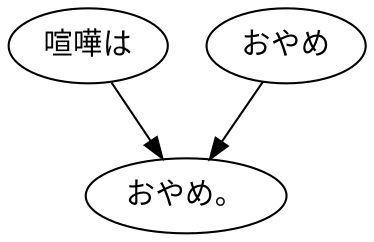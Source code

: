 digraph graph8498 {
	node0 [label="喧嘩は"];
	node1 [label="おやめ"];
	node2 [label="おやめ。"];
	node0 -> node2;
	node1 -> node2;
}
